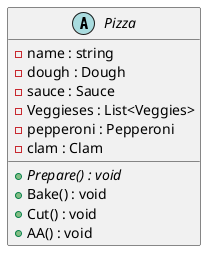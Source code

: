 @startuml
abstract class Pizza {
    - name : string
    - dough : Dough
    - sauce : Sauce
    - Veggieses : List<Veggies>
    - pepperoni : Pepperoni
    - clam : Clam
    + {abstract} Prepare() : void
    + Bake() : void
    + Cut() : void
    + AA() : void
}
@enduml
